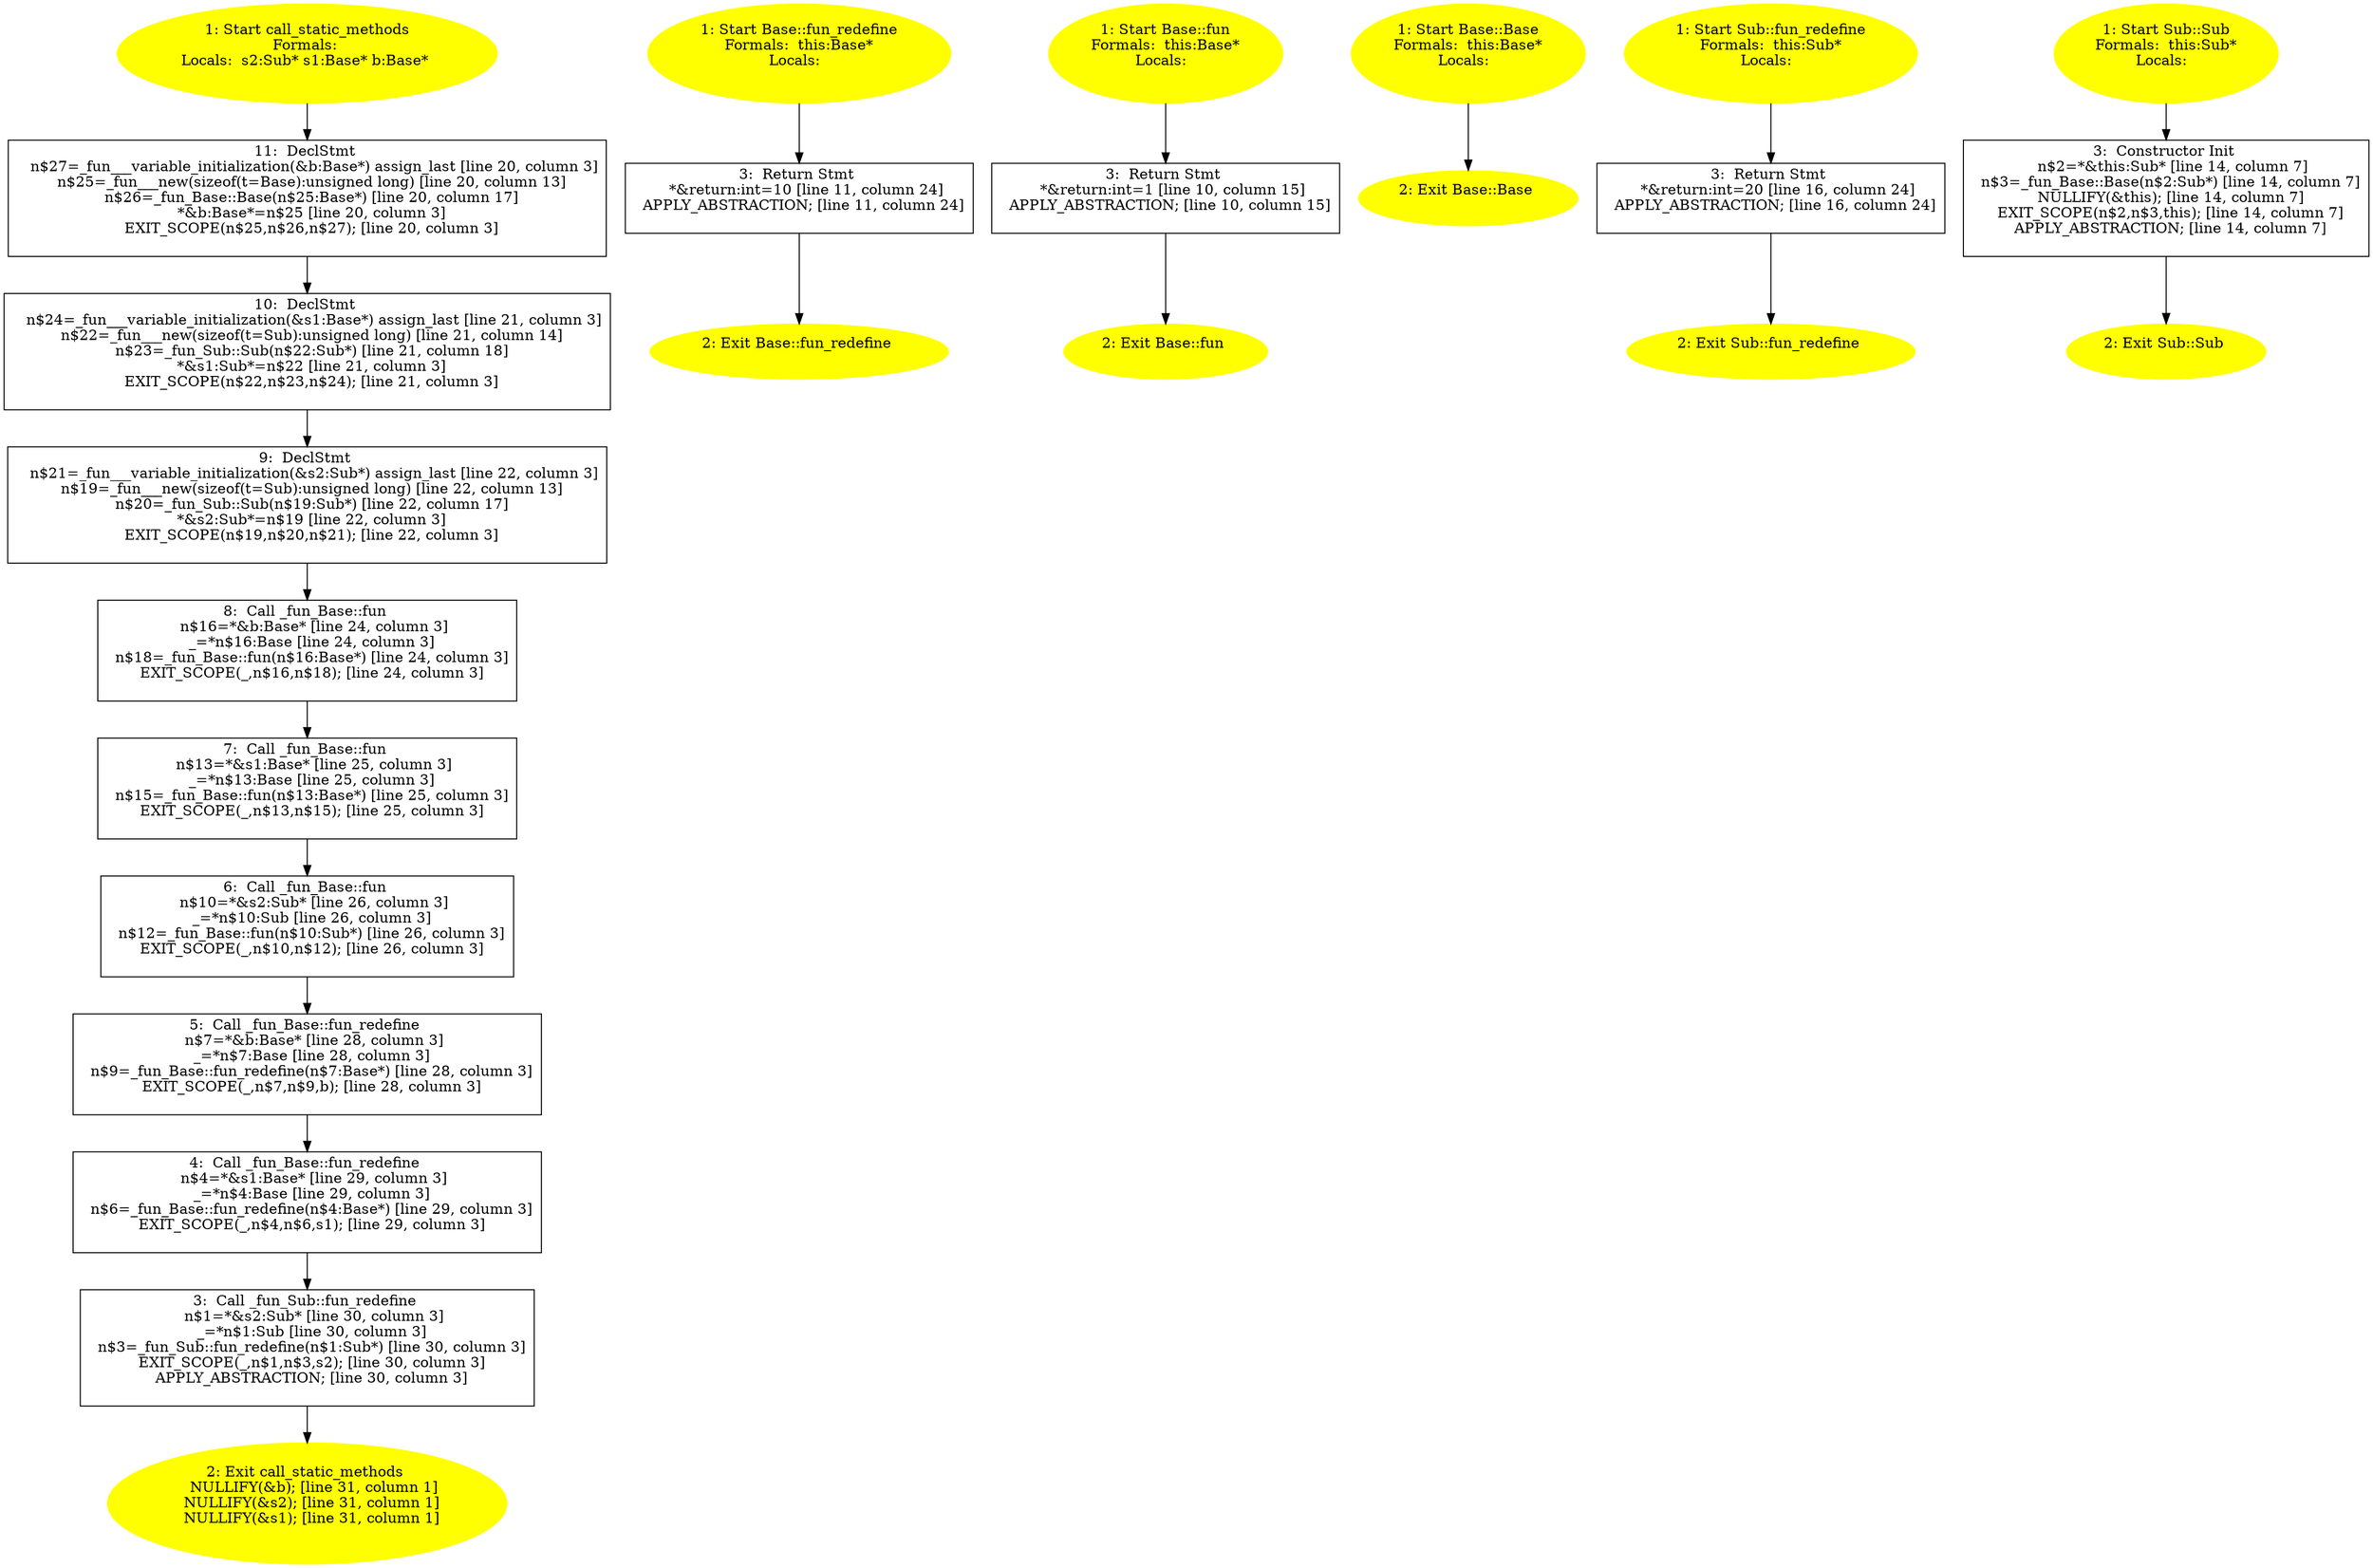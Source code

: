 /* @generated */
digraph cfg {
"call_static_methods#2229162425019005814.6b8ed680875ca5e183f8fa3b51ea6718_1" [label="1: Start call_static_methods\nFormals: \nLocals:  s2:Sub* s1:Base* b:Base* \n  " color=yellow style=filled]
	

	 "call_static_methods#2229162425019005814.6b8ed680875ca5e183f8fa3b51ea6718_1" -> "call_static_methods#2229162425019005814.6b8ed680875ca5e183f8fa3b51ea6718_11" ;
"call_static_methods#2229162425019005814.6b8ed680875ca5e183f8fa3b51ea6718_2" [label="2: Exit call_static_methods \n   NULLIFY(&b); [line 31, column 1]\n  NULLIFY(&s2); [line 31, column 1]\n  NULLIFY(&s1); [line 31, column 1]\n " color=yellow style=filled]
	

"call_static_methods#2229162425019005814.6b8ed680875ca5e183f8fa3b51ea6718_3" [label="3:  Call _fun_Sub::fun_redefine \n   n$1=*&s2:Sub* [line 30, column 3]\n  _=*n$1:Sub [line 30, column 3]\n  n$3=_fun_Sub::fun_redefine(n$1:Sub*) [line 30, column 3]\n  EXIT_SCOPE(_,n$1,n$3,s2); [line 30, column 3]\n  APPLY_ABSTRACTION; [line 30, column 3]\n " shape="box"]
	

	 "call_static_methods#2229162425019005814.6b8ed680875ca5e183f8fa3b51ea6718_3" -> "call_static_methods#2229162425019005814.6b8ed680875ca5e183f8fa3b51ea6718_2" ;
"call_static_methods#2229162425019005814.6b8ed680875ca5e183f8fa3b51ea6718_4" [label="4:  Call _fun_Base::fun_redefine \n   n$4=*&s1:Base* [line 29, column 3]\n  _=*n$4:Base [line 29, column 3]\n  n$6=_fun_Base::fun_redefine(n$4:Base*) [line 29, column 3]\n  EXIT_SCOPE(_,n$4,n$6,s1); [line 29, column 3]\n " shape="box"]
	

	 "call_static_methods#2229162425019005814.6b8ed680875ca5e183f8fa3b51ea6718_4" -> "call_static_methods#2229162425019005814.6b8ed680875ca5e183f8fa3b51ea6718_3" ;
"call_static_methods#2229162425019005814.6b8ed680875ca5e183f8fa3b51ea6718_5" [label="5:  Call _fun_Base::fun_redefine \n   n$7=*&b:Base* [line 28, column 3]\n  _=*n$7:Base [line 28, column 3]\n  n$9=_fun_Base::fun_redefine(n$7:Base*) [line 28, column 3]\n  EXIT_SCOPE(_,n$7,n$9,b); [line 28, column 3]\n " shape="box"]
	

	 "call_static_methods#2229162425019005814.6b8ed680875ca5e183f8fa3b51ea6718_5" -> "call_static_methods#2229162425019005814.6b8ed680875ca5e183f8fa3b51ea6718_4" ;
"call_static_methods#2229162425019005814.6b8ed680875ca5e183f8fa3b51ea6718_6" [label="6:  Call _fun_Base::fun \n   n$10=*&s2:Sub* [line 26, column 3]\n  _=*n$10:Sub [line 26, column 3]\n  n$12=_fun_Base::fun(n$10:Sub*) [line 26, column 3]\n  EXIT_SCOPE(_,n$10,n$12); [line 26, column 3]\n " shape="box"]
	

	 "call_static_methods#2229162425019005814.6b8ed680875ca5e183f8fa3b51ea6718_6" -> "call_static_methods#2229162425019005814.6b8ed680875ca5e183f8fa3b51ea6718_5" ;
"call_static_methods#2229162425019005814.6b8ed680875ca5e183f8fa3b51ea6718_7" [label="7:  Call _fun_Base::fun \n   n$13=*&s1:Base* [line 25, column 3]\n  _=*n$13:Base [line 25, column 3]\n  n$15=_fun_Base::fun(n$13:Base*) [line 25, column 3]\n  EXIT_SCOPE(_,n$13,n$15); [line 25, column 3]\n " shape="box"]
	

	 "call_static_methods#2229162425019005814.6b8ed680875ca5e183f8fa3b51ea6718_7" -> "call_static_methods#2229162425019005814.6b8ed680875ca5e183f8fa3b51ea6718_6" ;
"call_static_methods#2229162425019005814.6b8ed680875ca5e183f8fa3b51ea6718_8" [label="8:  Call _fun_Base::fun \n   n$16=*&b:Base* [line 24, column 3]\n  _=*n$16:Base [line 24, column 3]\n  n$18=_fun_Base::fun(n$16:Base*) [line 24, column 3]\n  EXIT_SCOPE(_,n$16,n$18); [line 24, column 3]\n " shape="box"]
	

	 "call_static_methods#2229162425019005814.6b8ed680875ca5e183f8fa3b51ea6718_8" -> "call_static_methods#2229162425019005814.6b8ed680875ca5e183f8fa3b51ea6718_7" ;
"call_static_methods#2229162425019005814.6b8ed680875ca5e183f8fa3b51ea6718_9" [label="9:  DeclStmt \n   n$21=_fun___variable_initialization(&s2:Sub*) assign_last [line 22, column 3]\n  n$19=_fun___new(sizeof(t=Sub):unsigned long) [line 22, column 13]\n  n$20=_fun_Sub::Sub(n$19:Sub*) [line 22, column 17]\n  *&s2:Sub*=n$19 [line 22, column 3]\n  EXIT_SCOPE(n$19,n$20,n$21); [line 22, column 3]\n " shape="box"]
	

	 "call_static_methods#2229162425019005814.6b8ed680875ca5e183f8fa3b51ea6718_9" -> "call_static_methods#2229162425019005814.6b8ed680875ca5e183f8fa3b51ea6718_8" ;
"call_static_methods#2229162425019005814.6b8ed680875ca5e183f8fa3b51ea6718_10" [label="10:  DeclStmt \n   n$24=_fun___variable_initialization(&s1:Base*) assign_last [line 21, column 3]\n  n$22=_fun___new(sizeof(t=Sub):unsigned long) [line 21, column 14]\n  n$23=_fun_Sub::Sub(n$22:Sub*) [line 21, column 18]\n  *&s1:Sub*=n$22 [line 21, column 3]\n  EXIT_SCOPE(n$22,n$23,n$24); [line 21, column 3]\n " shape="box"]
	

	 "call_static_methods#2229162425019005814.6b8ed680875ca5e183f8fa3b51ea6718_10" -> "call_static_methods#2229162425019005814.6b8ed680875ca5e183f8fa3b51ea6718_9" ;
"call_static_methods#2229162425019005814.6b8ed680875ca5e183f8fa3b51ea6718_11" [label="11:  DeclStmt \n   n$27=_fun___variable_initialization(&b:Base*) assign_last [line 20, column 3]\n  n$25=_fun___new(sizeof(t=Base):unsigned long) [line 20, column 13]\n  n$26=_fun_Base::Base(n$25:Base*) [line 20, column 17]\n  *&b:Base*=n$25 [line 20, column 3]\n  EXIT_SCOPE(n$25,n$26,n$27); [line 20, column 3]\n " shape="box"]
	

	 "call_static_methods#2229162425019005814.6b8ed680875ca5e183f8fa3b51ea6718_11" -> "call_static_methods#2229162425019005814.6b8ed680875ca5e183f8fa3b51ea6718_10" ;
"fun_redefine#Base#(2650804992698061987).67136e8e6ad0793f86461827c32086fc_1" [label="1: Start Base::fun_redefine\nFormals:  this:Base*\nLocals:  \n  " color=yellow style=filled]
	

	 "fun_redefine#Base#(2650804992698061987).67136e8e6ad0793f86461827c32086fc_1" -> "fun_redefine#Base#(2650804992698061987).67136e8e6ad0793f86461827c32086fc_3" ;
"fun_redefine#Base#(2650804992698061987).67136e8e6ad0793f86461827c32086fc_2" [label="2: Exit Base::fun_redefine \n  " color=yellow style=filled]
	

"fun_redefine#Base#(2650804992698061987).67136e8e6ad0793f86461827c32086fc_3" [label="3:  Return Stmt \n   *&return:int=10 [line 11, column 24]\n  APPLY_ABSTRACTION; [line 11, column 24]\n " shape="box"]
	

	 "fun_redefine#Base#(2650804992698061987).67136e8e6ad0793f86461827c32086fc_3" -> "fun_redefine#Base#(2650804992698061987).67136e8e6ad0793f86461827c32086fc_2" ;
"fun#Base#(4745240833868289958).678df3fd06599dafd933a3bb8b9491bc_1" [label="1: Start Base::fun\nFormals:  this:Base*\nLocals:  \n  " color=yellow style=filled]
	

	 "fun#Base#(4745240833868289958).678df3fd06599dafd933a3bb8b9491bc_1" -> "fun#Base#(4745240833868289958).678df3fd06599dafd933a3bb8b9491bc_3" ;
"fun#Base#(4745240833868289958).678df3fd06599dafd933a3bb8b9491bc_2" [label="2: Exit Base::fun \n  " color=yellow style=filled]
	

"fun#Base#(4745240833868289958).678df3fd06599dafd933a3bb8b9491bc_3" [label="3:  Return Stmt \n   *&return:int=1 [line 10, column 15]\n  APPLY_ABSTRACTION; [line 10, column 15]\n " shape="box"]
	

	 "fun#Base#(4745240833868289958).678df3fd06599dafd933a3bb8b9491bc_3" -> "fun#Base#(4745240833868289958).678df3fd06599dafd933a3bb8b9491bc_2" ;
"Base#Base#{1639731840162335252|constexpr}.1cedec9037fb5c6b979582f8fd045cfb_1" [label="1: Start Base::Base\nFormals:  this:Base*\nLocals:  \n  " color=yellow style=filled]
	

	 "Base#Base#{1639731840162335252|constexpr}.1cedec9037fb5c6b979582f8fd045cfb_1" -> "Base#Base#{1639731840162335252|constexpr}.1cedec9037fb5c6b979582f8fd045cfb_2" ;
"Base#Base#{1639731840162335252|constexpr}.1cedec9037fb5c6b979582f8fd045cfb_2" [label="2: Exit Base::Base \n  " color=yellow style=filled]
	

"fun_redefine#Sub#(17129416942188381963).92112cf746626b3b7cdf24f41680fdb8_1" [label="1: Start Sub::fun_redefine\nFormals:  this:Sub*\nLocals:  \n  " color=yellow style=filled]
	

	 "fun_redefine#Sub#(17129416942188381963).92112cf746626b3b7cdf24f41680fdb8_1" -> "fun_redefine#Sub#(17129416942188381963).92112cf746626b3b7cdf24f41680fdb8_3" ;
"fun_redefine#Sub#(17129416942188381963).92112cf746626b3b7cdf24f41680fdb8_2" [label="2: Exit Sub::fun_redefine \n  " color=yellow style=filled]
	

"fun_redefine#Sub#(17129416942188381963).92112cf746626b3b7cdf24f41680fdb8_3" [label="3:  Return Stmt \n   *&return:int=20 [line 16, column 24]\n  APPLY_ABSTRACTION; [line 16, column 24]\n " shape="box"]
	

	 "fun_redefine#Sub#(17129416942188381963).92112cf746626b3b7cdf24f41680fdb8_3" -> "fun_redefine#Sub#(17129416942188381963).92112cf746626b3b7cdf24f41680fdb8_2" ;
"Sub#Sub#{11878357359117042972|constexpr}.886e3a99a94b49e456c4d39277ccc93b_1" [label="1: Start Sub::Sub\nFormals:  this:Sub*\nLocals:  \n  " color=yellow style=filled]
	

	 "Sub#Sub#{11878357359117042972|constexpr}.886e3a99a94b49e456c4d39277ccc93b_1" -> "Sub#Sub#{11878357359117042972|constexpr}.886e3a99a94b49e456c4d39277ccc93b_3" ;
"Sub#Sub#{11878357359117042972|constexpr}.886e3a99a94b49e456c4d39277ccc93b_2" [label="2: Exit Sub::Sub \n  " color=yellow style=filled]
	

"Sub#Sub#{11878357359117042972|constexpr}.886e3a99a94b49e456c4d39277ccc93b_3" [label="3:  Constructor Init \n   n$2=*&this:Sub* [line 14, column 7]\n  n$3=_fun_Base::Base(n$2:Sub*) [line 14, column 7]\n  NULLIFY(&this); [line 14, column 7]\n  EXIT_SCOPE(n$2,n$3,this); [line 14, column 7]\n  APPLY_ABSTRACTION; [line 14, column 7]\n " shape="box"]
	

	 "Sub#Sub#{11878357359117042972|constexpr}.886e3a99a94b49e456c4d39277ccc93b_3" -> "Sub#Sub#{11878357359117042972|constexpr}.886e3a99a94b49e456c4d39277ccc93b_2" ;
}
